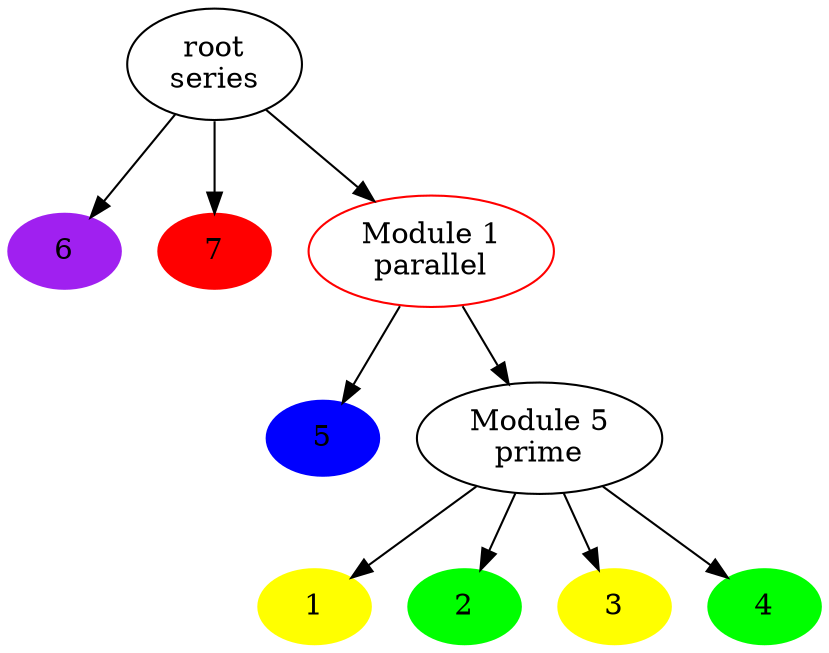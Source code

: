 digraph G
{
    {
        node [style="filled"]
        1
        2
        3
        4
        5
        6
        7
    }
    root [label="\N\nseries"]
    "Module 1" [color="red"]
    "Module 1" [label="\N\nparallel"]
    "Module 5" [label="\N\nprime"]

    root -> 6
    root -> "Module 1";
    root -> 7
    "Module 1" -> 5
    "Module 1" -> "Module 5";
    "Module 5" -> {1 2 3 4}

    6 [color="purple"]
    7 [color="red"]
    5 [color="blue"]

    1 [color="yellow"]
    2 [color="green"]
    3 [color="yellow"]
    4 [color="green"]


}

